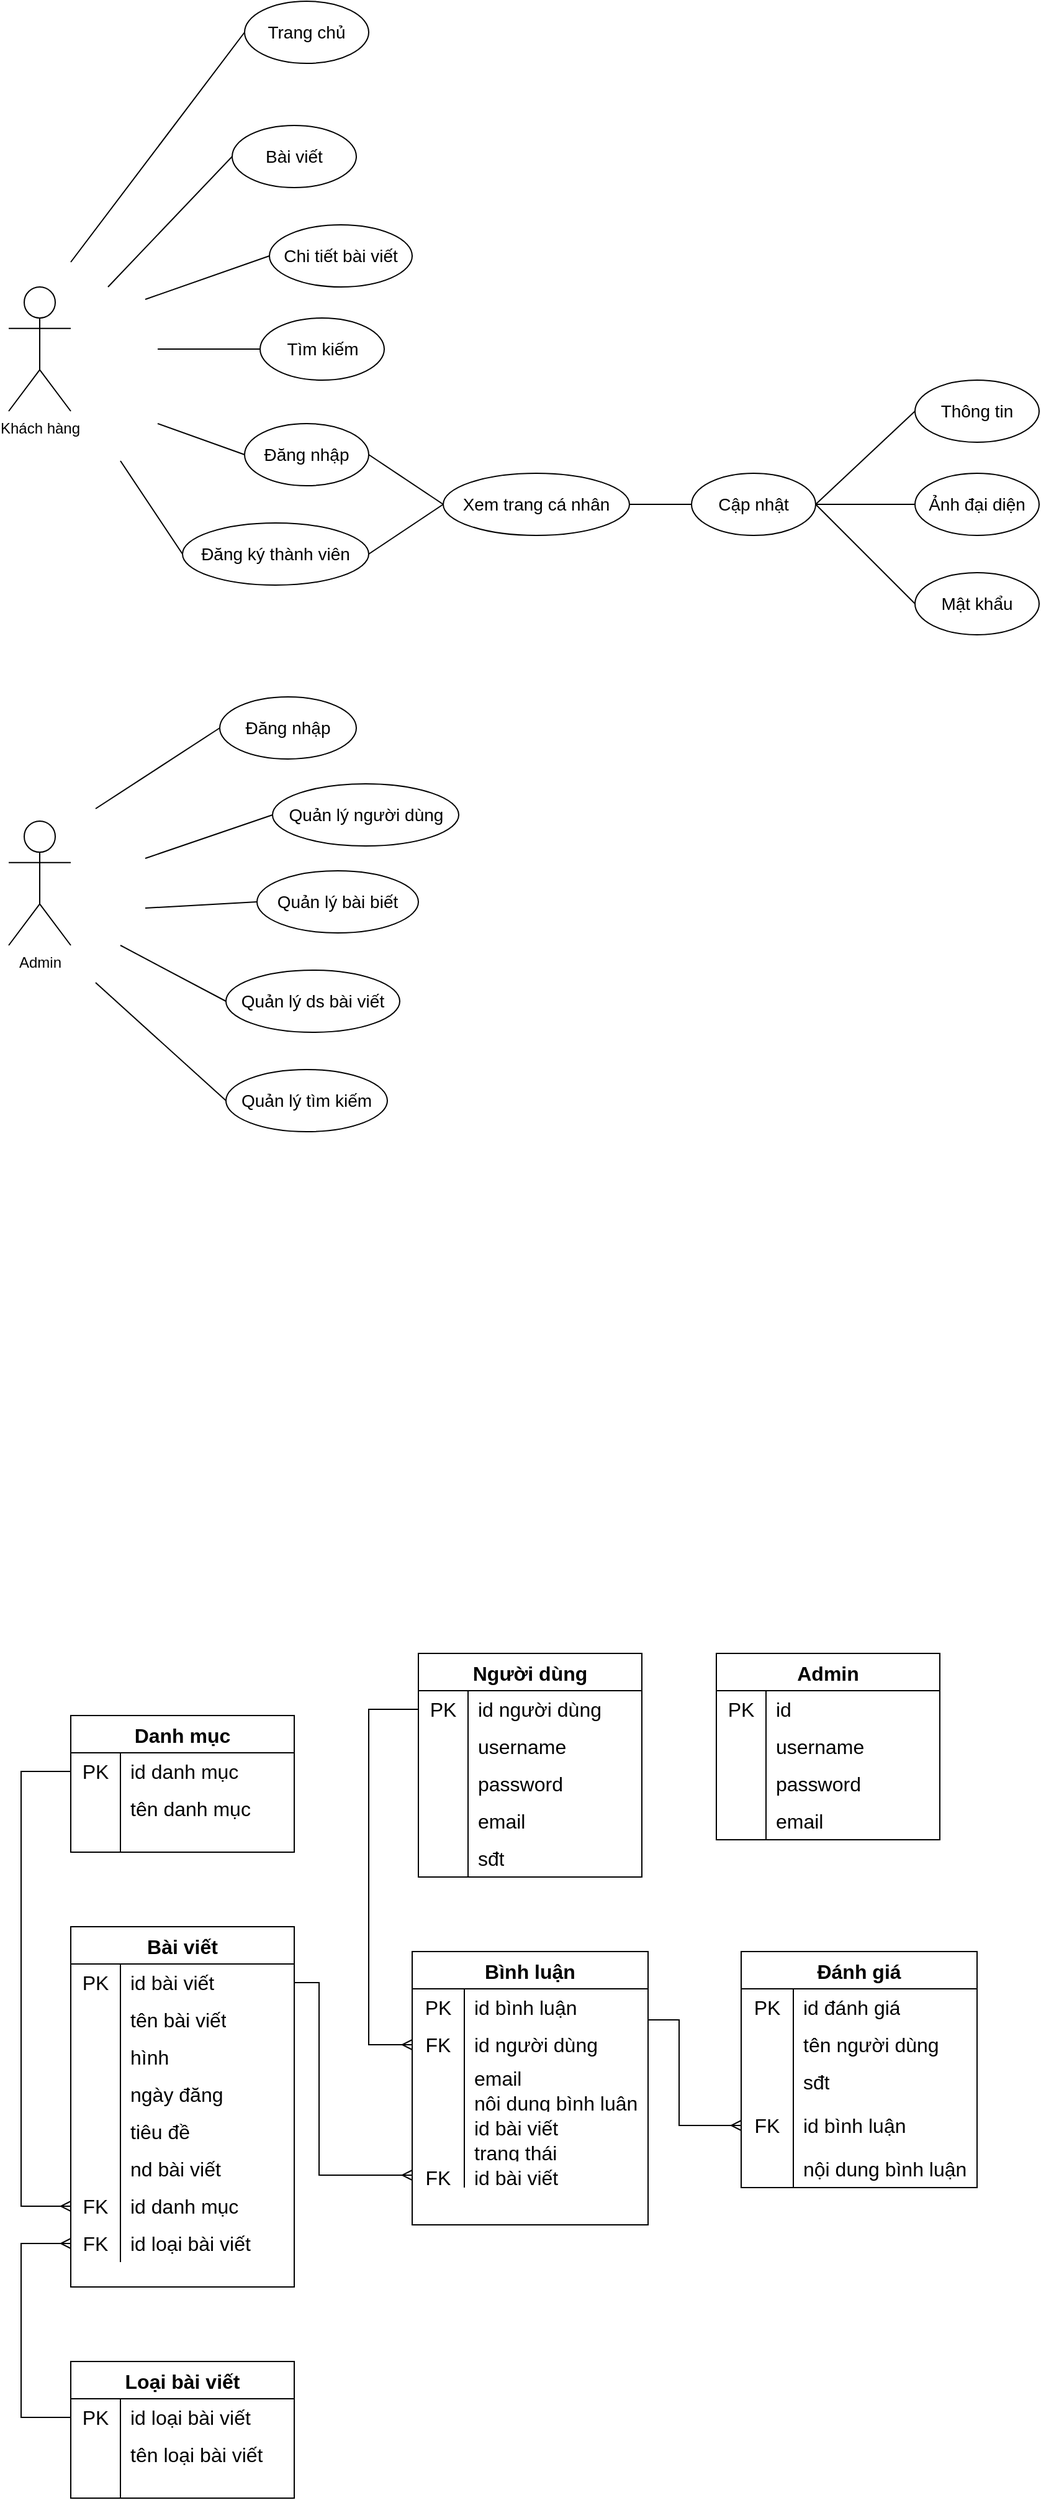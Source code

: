 <mxfile version="20.4.0" type="device"><diagram id="uvj4jhO7giYySu7-zFoa" name="Page-1"><mxGraphModel dx="992" dy="571" grid="1" gridSize="10" guides="1" tooltips="1" connect="1" arrows="1" fold="1" page="1" pageScale="1" pageWidth="850" pageHeight="1100" math="0" shadow="0"><root><mxCell id="0"/><mxCell id="1" parent="0"/><mxCell id="hyEvOp-8XumdNFqWiS6F-1" value="Khách hàng" style="shape=umlActor;verticalLabelPosition=bottom;verticalAlign=top;html=1;outlineConnect=0;" parent="1" vertex="1"><mxGeometry x="30" y="260" width="50" height="100" as="geometry"/></mxCell><mxCell id="hyEvOp-8XumdNFqWiS6F-2" value="" style="endArrow=none;html=1;rounded=0;entryX=0;entryY=0.5;entryDx=0;entryDy=0;" parent="1" target="hyEvOp-8XumdNFqWiS6F-5" edge="1"><mxGeometry width="50" height="50" relative="1" as="geometry"><mxPoint x="80" y="240" as="sourcePoint"/><mxPoint x="190" y="50" as="targetPoint"/></mxGeometry></mxCell><mxCell id="hyEvOp-8XumdNFqWiS6F-5" value="&lt;font style=&quot;font-size: 14px;&quot;&gt;Trang chủ&lt;/font&gt;" style="ellipse;whiteSpace=wrap;html=1;" parent="1" vertex="1"><mxGeometry x="220" y="30" width="100" height="50" as="geometry"/></mxCell><mxCell id="hyEvOp-8XumdNFqWiS6F-9" value="&lt;font style=&quot;font-size: 14px;&quot;&gt;Bài viết&lt;/font&gt;" style="ellipse;whiteSpace=wrap;html=1;" parent="1" vertex="1"><mxGeometry x="210" y="130" width="100" height="50" as="geometry"/></mxCell><mxCell id="hyEvOp-8XumdNFqWiS6F-13" value="&lt;font style=&quot;font-size: 14px;&quot;&gt;Chi tiết bài viết&lt;/font&gt;" style="ellipse;whiteSpace=wrap;html=1;" parent="1" vertex="1"><mxGeometry x="240" y="210" width="115" height="50" as="geometry"/></mxCell><mxCell id="hyEvOp-8XumdNFqWiS6F-22" value="&lt;span style=&quot;font-size: 14px;&quot;&gt;Đăng ký thành viên&lt;/span&gt;" style="ellipse;whiteSpace=wrap;html=1;" parent="1" vertex="1"><mxGeometry x="170" y="450" width="150" height="50" as="geometry"/></mxCell><mxCell id="hyEvOp-8XumdNFqWiS6F-23" value="" style="endArrow=none;html=1;rounded=0;fontSize=14;exitX=0;exitY=0.5;exitDx=0;exitDy=0;" parent="1" source="hyEvOp-8XumdNFqWiS6F-22" edge="1"><mxGeometry width="50" height="50" relative="1" as="geometry"><mxPoint x="710" y="325" as="sourcePoint"/><mxPoint x="120" y="400" as="targetPoint"/></mxGeometry></mxCell><mxCell id="hyEvOp-8XumdNFqWiS6F-25" value="&lt;span style=&quot;font-size: 14px;&quot;&gt;Đăng nhập&lt;/span&gt;" style="ellipse;whiteSpace=wrap;html=1;" parent="1" vertex="1"><mxGeometry x="220" y="370" width="100" height="50" as="geometry"/></mxCell><mxCell id="hyEvOp-8XumdNFqWiS6F-26" value="" style="endArrow=none;html=1;rounded=0;fontSize=14;entryX=0;entryY=0.5;entryDx=0;entryDy=0;" parent="1" target="hyEvOp-8XumdNFqWiS6F-25" edge="1"><mxGeometry width="50" height="50" relative="1" as="geometry"><mxPoint x="150" y="370" as="sourcePoint"/><mxPoint x="760" y="275" as="targetPoint"/></mxGeometry></mxCell><mxCell id="hyEvOp-8XumdNFqWiS6F-30" value="" style="endArrow=none;html=1;rounded=0;fontSize=14;entryX=0;entryY=0.5;entryDx=0;entryDy=0;" parent="1" target="hyEvOp-8XumdNFqWiS6F-9" edge="1"><mxGeometry width="50" height="50" relative="1" as="geometry"><mxPoint x="110" y="260" as="sourcePoint"/><mxPoint x="450" y="260" as="targetPoint"/></mxGeometry></mxCell><mxCell id="hyEvOp-8XumdNFqWiS6F-31" value="" style="endArrow=none;html=1;rounded=0;fontSize=14;entryX=0;entryY=0.5;entryDx=0;entryDy=0;" parent="1" target="hyEvOp-8XumdNFqWiS6F-13" edge="1"><mxGeometry width="50" height="50" relative="1" as="geometry"><mxPoint x="140" y="270" as="sourcePoint"/><mxPoint x="170" y="220" as="targetPoint"/></mxGeometry></mxCell><mxCell id="hyEvOp-8XumdNFqWiS6F-32" value="&lt;font style=&quot;font-size: 14px;&quot;&gt;Tìm kiếm&lt;/font&gt;" style="ellipse;whiteSpace=wrap;html=1;" parent="1" vertex="1"><mxGeometry x="232.5" y="285" width="100" height="50" as="geometry"/></mxCell><mxCell id="hyEvOp-8XumdNFqWiS6F-33" value="" style="endArrow=none;html=1;rounded=0;fontSize=14;entryX=0;entryY=0.5;entryDx=0;entryDy=0;" parent="1" target="hyEvOp-8XumdNFqWiS6F-32" edge="1"><mxGeometry width="50" height="50" relative="1" as="geometry"><mxPoint x="150" y="310" as="sourcePoint"/><mxPoint x="450" y="260" as="targetPoint"/></mxGeometry></mxCell><mxCell id="hyEvOp-8XumdNFqWiS6F-37" value="" style="endArrow=none;html=1;rounded=0;fontSize=14;exitX=1;exitY=0.5;exitDx=0;exitDy=0;entryX=0;entryY=0.5;entryDx=0;entryDy=0;" parent="1" source="hyEvOp-8XumdNFqWiS6F-22" target="hyEvOp-8XumdNFqWiS6F-39" edge="1"><mxGeometry width="50" height="50" relative="1" as="geometry"><mxPoint x="400" y="610" as="sourcePoint"/><mxPoint x="550" y="520" as="targetPoint"/></mxGeometry></mxCell><mxCell id="hyEvOp-8XumdNFqWiS6F-38" value="" style="endArrow=none;html=1;rounded=0;fontSize=14;exitX=0;exitY=0.5;exitDx=0;exitDy=0;entryX=1;entryY=0.5;entryDx=0;entryDy=0;" parent="1" source="hyEvOp-8XumdNFqWiS6F-39" target="hyEvOp-8XumdNFqWiS6F-25" edge="1"><mxGeometry width="50" height="50" relative="1" as="geometry"><mxPoint x="530" y="430" as="sourcePoint"/><mxPoint x="420" y="455" as="targetPoint"/></mxGeometry></mxCell><mxCell id="hyEvOp-8XumdNFqWiS6F-39" value="&lt;span style=&quot;font-size: 14px;&quot;&gt;Xem trang cá nhân&lt;/span&gt;" style="ellipse;whiteSpace=wrap;html=1;" parent="1" vertex="1"><mxGeometry x="380" y="410" width="150" height="50" as="geometry"/></mxCell><mxCell id="hyEvOp-8XumdNFqWiS6F-40" value="Admin" style="shape=umlActor;verticalLabelPosition=bottom;verticalAlign=top;html=1;outlineConnect=0;" parent="1" vertex="1"><mxGeometry x="30" y="690" width="50" height="100" as="geometry"/></mxCell><mxCell id="hyEvOp-8XumdNFqWiS6F-42" value="&lt;span style=&quot;font-size: 14px;&quot;&gt;Quản lý người dùng&lt;/span&gt;" style="ellipse;whiteSpace=wrap;html=1;" parent="1" vertex="1"><mxGeometry x="242.5" y="660" width="150" height="50" as="geometry"/></mxCell><mxCell id="hyEvOp-8XumdNFqWiS6F-44" value="&lt;span style=&quot;font-size: 14px;&quot;&gt;Quản lý bài biết&lt;/span&gt;" style="ellipse;whiteSpace=wrap;html=1;" parent="1" vertex="1"><mxGeometry x="230" y="730" width="130" height="50" as="geometry"/></mxCell><mxCell id="hyEvOp-8XumdNFqWiS6F-47" value="&lt;span style=&quot;font-size: 14px;&quot;&gt;Quản lý tìm kiếm&lt;/span&gt;" style="ellipse;whiteSpace=wrap;html=1;" parent="1" vertex="1"><mxGeometry x="205" y="890" width="130" height="50" as="geometry"/></mxCell><mxCell id="hyEvOp-8XumdNFqWiS6F-50" value="&lt;span style=&quot;font-size: 14px;&quot;&gt;Đăng nhập&lt;/span&gt;" style="ellipse;whiteSpace=wrap;html=1;" parent="1" vertex="1"><mxGeometry x="200" y="590" width="110" height="50" as="geometry"/></mxCell><mxCell id="hyEvOp-8XumdNFqWiS6F-51" value="" style="endArrow=none;html=1;rounded=0;fontSize=14;entryX=0;entryY=0.5;entryDx=0;entryDy=0;" parent="1" target="hyEvOp-8XumdNFqWiS6F-50" edge="1"><mxGeometry width="50" height="50" relative="1" as="geometry"><mxPoint x="100" y="680" as="sourcePoint"/><mxPoint x="450" y="740" as="targetPoint"/></mxGeometry></mxCell><mxCell id="iMY2WobHJO-e4KKFNhLo-1" value="&lt;span style=&quot;font-size: 14px;&quot;&gt;Quản lý ds bài viết&lt;/span&gt;" style="ellipse;whiteSpace=wrap;html=1;" parent="1" vertex="1"><mxGeometry x="205" y="810" width="140" height="50" as="geometry"/></mxCell><mxCell id="iMY2WobHJO-e4KKFNhLo-3" value="&lt;font style=&quot;font-size: 14px;&quot;&gt;Cập nhật&lt;/font&gt;" style="ellipse;whiteSpace=wrap;html=1;" parent="1" vertex="1"><mxGeometry x="580" y="410" width="100" height="50" as="geometry"/></mxCell><mxCell id="iMY2WobHJO-e4KKFNhLo-4" value="" style="endArrow=none;html=1;rounded=0;entryX=0;entryY=0.5;entryDx=0;entryDy=0;exitX=1;exitY=0.5;exitDx=0;exitDy=0;" parent="1" source="hyEvOp-8XumdNFqWiS6F-39" target="iMY2WobHJO-e4KKFNhLo-3" edge="1"><mxGeometry width="50" height="50" relative="1" as="geometry"><mxPoint x="400" y="320" as="sourcePoint"/><mxPoint x="450" y="270" as="targetPoint"/></mxGeometry></mxCell><mxCell id="LUo1pFZR_QuXcslP4-N0-1" value="&lt;font style=&quot;font-size: 14px;&quot;&gt;Thông tin&lt;/font&gt;" style="ellipse;whiteSpace=wrap;html=1;" parent="1" vertex="1"><mxGeometry x="760" y="335" width="100" height="50" as="geometry"/></mxCell><mxCell id="LUo1pFZR_QuXcslP4-N0-2" value="" style="endArrow=none;html=1;rounded=0;entryX=0;entryY=0.5;entryDx=0;entryDy=0;exitX=1;exitY=0.5;exitDx=0;exitDy=0;" parent="1" source="iMY2WobHJO-e4KKFNhLo-3" target="LUo1pFZR_QuXcslP4-N0-1" edge="1"><mxGeometry width="50" height="50" relative="1" as="geometry"><mxPoint x="400" y="320" as="sourcePoint"/><mxPoint x="450" y="270" as="targetPoint"/></mxGeometry></mxCell><mxCell id="LUo1pFZR_QuXcslP4-N0-3" value="&lt;span style=&quot;font-size: 14px;&quot;&gt;Ảnh đại diện&lt;/span&gt;" style="ellipse;whiteSpace=wrap;html=1;" parent="1" vertex="1"><mxGeometry x="760" y="410" width="100" height="50" as="geometry"/></mxCell><mxCell id="LUo1pFZR_QuXcslP4-N0-4" value="&lt;span style=&quot;font-size: 14px;&quot;&gt;Mật khẩu&lt;/span&gt;" style="ellipse;whiteSpace=wrap;html=1;" parent="1" vertex="1"><mxGeometry x="760" y="490" width="100" height="50" as="geometry"/></mxCell><mxCell id="LUo1pFZR_QuXcslP4-N0-5" value="" style="endArrow=none;html=1;rounded=0;entryX=0;entryY=0.5;entryDx=0;entryDy=0;exitX=1;exitY=0.5;exitDx=0;exitDy=0;" parent="1" source="iMY2WobHJO-e4KKFNhLo-3" target="LUo1pFZR_QuXcslP4-N0-3" edge="1"><mxGeometry width="50" height="50" relative="1" as="geometry"><mxPoint x="400" y="320" as="sourcePoint"/><mxPoint x="450" y="270" as="targetPoint"/></mxGeometry></mxCell><mxCell id="LUo1pFZR_QuXcslP4-N0-6" value="" style="endArrow=none;html=1;rounded=0;entryX=0;entryY=0.5;entryDx=0;entryDy=0;exitX=1;exitY=0.5;exitDx=0;exitDy=0;" parent="1" source="iMY2WobHJO-e4KKFNhLo-3" target="LUo1pFZR_QuXcslP4-N0-4" edge="1"><mxGeometry width="50" height="50" relative="1" as="geometry"><mxPoint x="400" y="320" as="sourcePoint"/><mxPoint x="450" y="270" as="targetPoint"/></mxGeometry></mxCell><mxCell id="LUo1pFZR_QuXcslP4-N0-8" value="" style="endArrow=none;html=1;rounded=0;entryX=0;entryY=0.5;entryDx=0;entryDy=0;" parent="1" target="hyEvOp-8XumdNFqWiS6F-42" edge="1"><mxGeometry width="50" height="50" relative="1" as="geometry"><mxPoint x="140" y="720" as="sourcePoint"/><mxPoint x="460" y="630" as="targetPoint"/></mxGeometry></mxCell><mxCell id="LUo1pFZR_QuXcslP4-N0-9" value="" style="endArrow=none;html=1;rounded=0;entryX=0;entryY=0.5;entryDx=0;entryDy=0;" parent="1" target="hyEvOp-8XumdNFqWiS6F-44" edge="1"><mxGeometry width="50" height="50" relative="1" as="geometry"><mxPoint x="140" y="760" as="sourcePoint"/><mxPoint x="460" y="630" as="targetPoint"/></mxGeometry></mxCell><mxCell id="LUo1pFZR_QuXcslP4-N0-10" value="" style="endArrow=none;html=1;rounded=0;entryX=0;entryY=0.5;entryDx=0;entryDy=0;" parent="1" target="iMY2WobHJO-e4KKFNhLo-1" edge="1"><mxGeometry width="50" height="50" relative="1" as="geometry"><mxPoint x="120" y="790" as="sourcePoint"/><mxPoint x="460" y="630" as="targetPoint"/></mxGeometry></mxCell><mxCell id="LUo1pFZR_QuXcslP4-N0-11" value="" style="endArrow=none;html=1;rounded=0;exitX=0;exitY=0.5;exitDx=0;exitDy=0;" parent="1" source="hyEvOp-8XumdNFqWiS6F-47" edge="1"><mxGeometry width="50" height="50" relative="1" as="geometry"><mxPoint x="410" y="680" as="sourcePoint"/><mxPoint x="100" y="820" as="targetPoint"/></mxGeometry></mxCell><mxCell id="L0IYxrzaj3b2VZOBLjJj-15" value="Admin" style="shape=table;startSize=30;container=1;collapsible=0;childLayout=tableLayout;fixedRows=1;rowLines=0;fontStyle=1;fontSize=16;" parent="1" vertex="1"><mxGeometry x="600" y="1360" width="180" height="150" as="geometry"/></mxCell><mxCell id="L0IYxrzaj3b2VZOBLjJj-16" value="" style="shape=tableRow;horizontal=0;startSize=0;swimlaneHead=0;swimlaneBody=0;top=0;left=0;bottom=0;right=0;collapsible=0;dropTarget=0;fillColor=none;points=[[0,0.5],[1,0.5]];portConstraint=eastwest;fontSize=16;" parent="L0IYxrzaj3b2VZOBLjJj-15" vertex="1"><mxGeometry y="30" width="180" height="30" as="geometry"/></mxCell><mxCell id="L0IYxrzaj3b2VZOBLjJj-17" value="PK" style="shape=partialRectangle;html=1;whiteSpace=wrap;connectable=0;fillColor=none;top=0;left=0;bottom=0;right=0;overflow=hidden;pointerEvents=1;fontSize=16;" parent="L0IYxrzaj3b2VZOBLjJj-16" vertex="1"><mxGeometry width="40" height="30" as="geometry"><mxRectangle width="40" height="30" as="alternateBounds"/></mxGeometry></mxCell><mxCell id="L0IYxrzaj3b2VZOBLjJj-18" value="id" style="shape=partialRectangle;html=1;whiteSpace=wrap;connectable=0;fillColor=none;top=0;left=0;bottom=0;right=0;align=left;spacingLeft=6;overflow=hidden;fontSize=16;" parent="L0IYxrzaj3b2VZOBLjJj-16" vertex="1"><mxGeometry x="40" width="140" height="30" as="geometry"><mxRectangle width="140" height="30" as="alternateBounds"/></mxGeometry></mxCell><mxCell id="L0IYxrzaj3b2VZOBLjJj-19" value="" style="shape=tableRow;horizontal=0;startSize=0;swimlaneHead=0;swimlaneBody=0;top=0;left=0;bottom=0;right=0;collapsible=0;dropTarget=0;fillColor=none;points=[[0,0.5],[1,0.5]];portConstraint=eastwest;fontSize=16;" parent="L0IYxrzaj3b2VZOBLjJj-15" vertex="1"><mxGeometry y="60" width="180" height="30" as="geometry"/></mxCell><mxCell id="L0IYxrzaj3b2VZOBLjJj-20" value="" style="shape=partialRectangle;html=1;whiteSpace=wrap;connectable=0;fillColor=none;top=0;left=0;bottom=0;right=0;overflow=hidden;fontSize=16;" parent="L0IYxrzaj3b2VZOBLjJj-19" vertex="1"><mxGeometry width="40" height="30" as="geometry"><mxRectangle width="40" height="30" as="alternateBounds"/></mxGeometry></mxCell><mxCell id="L0IYxrzaj3b2VZOBLjJj-21" value="username" style="shape=partialRectangle;html=1;whiteSpace=wrap;connectable=0;fillColor=none;top=0;left=0;bottom=0;right=0;align=left;spacingLeft=6;overflow=hidden;fontSize=16;" parent="L0IYxrzaj3b2VZOBLjJj-19" vertex="1"><mxGeometry x="40" width="140" height="30" as="geometry"><mxRectangle width="140" height="30" as="alternateBounds"/></mxGeometry></mxCell><mxCell id="L0IYxrzaj3b2VZOBLjJj-22" value="" style="shape=tableRow;horizontal=0;startSize=0;swimlaneHead=0;swimlaneBody=0;top=0;left=0;bottom=0;right=0;collapsible=0;dropTarget=0;fillColor=none;points=[[0,0.5],[1,0.5]];portConstraint=eastwest;fontSize=16;" parent="L0IYxrzaj3b2VZOBLjJj-15" vertex="1"><mxGeometry y="90" width="180" height="30" as="geometry"/></mxCell><mxCell id="L0IYxrzaj3b2VZOBLjJj-23" value="" style="shape=partialRectangle;html=1;whiteSpace=wrap;connectable=0;fillColor=none;top=0;left=0;bottom=0;right=0;overflow=hidden;fontSize=16;" parent="L0IYxrzaj3b2VZOBLjJj-22" vertex="1"><mxGeometry width="40" height="30" as="geometry"><mxRectangle width="40" height="30" as="alternateBounds"/></mxGeometry></mxCell><mxCell id="L0IYxrzaj3b2VZOBLjJj-24" value="password" style="shape=partialRectangle;html=1;whiteSpace=wrap;connectable=0;fillColor=none;top=0;left=0;bottom=0;right=0;align=left;spacingLeft=6;overflow=hidden;fontSize=16;" parent="L0IYxrzaj3b2VZOBLjJj-22" vertex="1"><mxGeometry x="40" width="140" height="30" as="geometry"><mxRectangle width="140" height="30" as="alternateBounds"/></mxGeometry></mxCell><mxCell id="L0IYxrzaj3b2VZOBLjJj-25" value="" style="shape=tableRow;horizontal=0;startSize=0;swimlaneHead=0;swimlaneBody=0;top=0;left=0;bottom=0;right=0;collapsible=0;dropTarget=0;fillColor=none;points=[[0,0.5],[1,0.5]];portConstraint=eastwest;fontSize=16;" parent="L0IYxrzaj3b2VZOBLjJj-15" vertex="1"><mxGeometry y="120" width="180" height="30" as="geometry"/></mxCell><mxCell id="L0IYxrzaj3b2VZOBLjJj-26" value="" style="shape=partialRectangle;html=1;whiteSpace=wrap;connectable=0;fillColor=none;top=0;left=0;bottom=0;right=0;overflow=hidden;fontSize=16;" parent="L0IYxrzaj3b2VZOBLjJj-25" vertex="1"><mxGeometry width="40" height="30" as="geometry"><mxRectangle width="40" height="30" as="alternateBounds"/></mxGeometry></mxCell><mxCell id="L0IYxrzaj3b2VZOBLjJj-27" value="email" style="shape=partialRectangle;html=1;whiteSpace=wrap;connectable=0;fillColor=none;top=0;left=0;bottom=0;right=0;align=left;spacingLeft=6;overflow=hidden;fontSize=16;" parent="L0IYxrzaj3b2VZOBLjJj-25" vertex="1"><mxGeometry x="40" width="140" height="30" as="geometry"><mxRectangle width="140" height="30" as="alternateBounds"/></mxGeometry></mxCell><mxCell id="L0IYxrzaj3b2VZOBLjJj-28" value="Người dùng" style="shape=table;startSize=30;container=1;collapsible=0;childLayout=tableLayout;fixedRows=1;rowLines=0;fontStyle=1;fontSize=16;" parent="1" vertex="1"><mxGeometry x="360" y="1360" width="180" height="180" as="geometry"/></mxCell><mxCell id="L0IYxrzaj3b2VZOBLjJj-29" value="" style="shape=tableRow;horizontal=0;startSize=0;swimlaneHead=0;swimlaneBody=0;top=0;left=0;bottom=0;right=0;collapsible=0;dropTarget=0;fillColor=none;points=[[0,0.5],[1,0.5]];portConstraint=eastwest;fontSize=16;" parent="L0IYxrzaj3b2VZOBLjJj-28" vertex="1"><mxGeometry y="30" width="180" height="30" as="geometry"/></mxCell><mxCell id="L0IYxrzaj3b2VZOBLjJj-30" value="PK" style="shape=partialRectangle;html=1;whiteSpace=wrap;connectable=0;fillColor=none;top=0;left=0;bottom=0;right=0;overflow=hidden;pointerEvents=1;fontSize=16;" parent="L0IYxrzaj3b2VZOBLjJj-29" vertex="1"><mxGeometry width="40" height="30" as="geometry"><mxRectangle width="40" height="30" as="alternateBounds"/></mxGeometry></mxCell><mxCell id="L0IYxrzaj3b2VZOBLjJj-31" value="id người dùng" style="shape=partialRectangle;html=1;whiteSpace=wrap;connectable=0;fillColor=none;top=0;left=0;bottom=0;right=0;align=left;spacingLeft=6;overflow=hidden;fontSize=16;" parent="L0IYxrzaj3b2VZOBLjJj-29" vertex="1"><mxGeometry x="40" width="140" height="30" as="geometry"><mxRectangle width="140" height="30" as="alternateBounds"/></mxGeometry></mxCell><mxCell id="L0IYxrzaj3b2VZOBLjJj-32" value="" style="shape=tableRow;horizontal=0;startSize=0;swimlaneHead=0;swimlaneBody=0;top=0;left=0;bottom=0;right=0;collapsible=0;dropTarget=0;fillColor=none;points=[[0,0.5],[1,0.5]];portConstraint=eastwest;fontSize=16;" parent="L0IYxrzaj3b2VZOBLjJj-28" vertex="1"><mxGeometry y="60" width="180" height="30" as="geometry"/></mxCell><mxCell id="L0IYxrzaj3b2VZOBLjJj-33" value="" style="shape=partialRectangle;html=1;whiteSpace=wrap;connectable=0;fillColor=none;top=0;left=0;bottom=0;right=0;overflow=hidden;fontSize=16;" parent="L0IYxrzaj3b2VZOBLjJj-32" vertex="1"><mxGeometry width="40" height="30" as="geometry"><mxRectangle width="40" height="30" as="alternateBounds"/></mxGeometry></mxCell><mxCell id="L0IYxrzaj3b2VZOBLjJj-34" value="username" style="shape=partialRectangle;html=1;whiteSpace=wrap;connectable=0;fillColor=none;top=0;left=0;bottom=0;right=0;align=left;spacingLeft=6;overflow=hidden;fontSize=16;" parent="L0IYxrzaj3b2VZOBLjJj-32" vertex="1"><mxGeometry x="40" width="140" height="30" as="geometry"><mxRectangle width="140" height="30" as="alternateBounds"/></mxGeometry></mxCell><mxCell id="L0IYxrzaj3b2VZOBLjJj-35" value="" style="shape=tableRow;horizontal=0;startSize=0;swimlaneHead=0;swimlaneBody=0;top=0;left=0;bottom=0;right=0;collapsible=0;dropTarget=0;fillColor=none;points=[[0,0.5],[1,0.5]];portConstraint=eastwest;fontSize=16;" parent="L0IYxrzaj3b2VZOBLjJj-28" vertex="1"><mxGeometry y="90" width="180" height="30" as="geometry"/></mxCell><mxCell id="L0IYxrzaj3b2VZOBLjJj-36" value="" style="shape=partialRectangle;html=1;whiteSpace=wrap;connectable=0;fillColor=none;top=0;left=0;bottom=0;right=0;overflow=hidden;fontSize=16;" parent="L0IYxrzaj3b2VZOBLjJj-35" vertex="1"><mxGeometry width="40" height="30" as="geometry"><mxRectangle width="40" height="30" as="alternateBounds"/></mxGeometry></mxCell><mxCell id="L0IYxrzaj3b2VZOBLjJj-37" value="password" style="shape=partialRectangle;html=1;whiteSpace=wrap;connectable=0;fillColor=none;top=0;left=0;bottom=0;right=0;align=left;spacingLeft=6;overflow=hidden;fontSize=16;" parent="L0IYxrzaj3b2VZOBLjJj-35" vertex="1"><mxGeometry x="40" width="140" height="30" as="geometry"><mxRectangle width="140" height="30" as="alternateBounds"/></mxGeometry></mxCell><mxCell id="L0IYxrzaj3b2VZOBLjJj-38" value="" style="shape=tableRow;horizontal=0;startSize=0;swimlaneHead=0;swimlaneBody=0;top=0;left=0;bottom=0;right=0;collapsible=0;dropTarget=0;fillColor=none;points=[[0,0.5],[1,0.5]];portConstraint=eastwest;fontSize=16;" parent="L0IYxrzaj3b2VZOBLjJj-28" vertex="1"><mxGeometry y="120" width="180" height="30" as="geometry"/></mxCell><mxCell id="L0IYxrzaj3b2VZOBLjJj-39" value="" style="shape=partialRectangle;html=1;whiteSpace=wrap;connectable=0;fillColor=none;top=0;left=0;bottom=0;right=0;overflow=hidden;fontSize=16;" parent="L0IYxrzaj3b2VZOBLjJj-38" vertex="1"><mxGeometry width="40" height="30" as="geometry"><mxRectangle width="40" height="30" as="alternateBounds"/></mxGeometry></mxCell><mxCell id="L0IYxrzaj3b2VZOBLjJj-40" value="email" style="shape=partialRectangle;html=1;whiteSpace=wrap;connectable=0;fillColor=none;top=0;left=0;bottom=0;right=0;align=left;spacingLeft=6;overflow=hidden;fontSize=16;" parent="L0IYxrzaj3b2VZOBLjJj-38" vertex="1"><mxGeometry x="40" width="140" height="30" as="geometry"><mxRectangle width="140" height="30" as="alternateBounds"/></mxGeometry></mxCell><mxCell id="L0IYxrzaj3b2VZOBLjJj-41" value="" style="shape=tableRow;horizontal=0;startSize=0;swimlaneHead=0;swimlaneBody=0;top=0;left=0;bottom=0;right=0;collapsible=0;dropTarget=0;fillColor=none;points=[[0,0.5],[1,0.5]];portConstraint=eastwest;fontSize=16;" parent="L0IYxrzaj3b2VZOBLjJj-28" vertex="1"><mxGeometry y="150" width="180" height="30" as="geometry"/></mxCell><mxCell id="L0IYxrzaj3b2VZOBLjJj-42" value="" style="shape=partialRectangle;html=1;whiteSpace=wrap;connectable=0;fillColor=none;top=0;left=0;bottom=0;right=0;overflow=hidden;fontSize=16;" parent="L0IYxrzaj3b2VZOBLjJj-41" vertex="1"><mxGeometry width="40" height="30" as="geometry"><mxRectangle width="40" height="30" as="alternateBounds"/></mxGeometry></mxCell><mxCell id="L0IYxrzaj3b2VZOBLjJj-43" value="sđt" style="shape=partialRectangle;html=1;whiteSpace=wrap;connectable=0;fillColor=none;top=0;left=0;bottom=0;right=0;align=left;spacingLeft=6;overflow=hidden;fontSize=16;" parent="L0IYxrzaj3b2VZOBLjJj-41" vertex="1"><mxGeometry x="40" width="140" height="30" as="geometry"><mxRectangle width="140" height="30" as="alternateBounds"/></mxGeometry></mxCell><mxCell id="4sYCtN-Msj4FqTpCfSyx-2" value="Danh mục" style="shape=table;startSize=30;container=1;collapsible=0;childLayout=tableLayout;fixedRows=1;rowLines=0;fontStyle=1;fontSize=16;" vertex="1" parent="1"><mxGeometry x="80" y="1410" width="180" height="110" as="geometry"/></mxCell><mxCell id="4sYCtN-Msj4FqTpCfSyx-3" value="" style="shape=tableRow;horizontal=0;startSize=0;swimlaneHead=0;swimlaneBody=0;top=0;left=0;bottom=0;right=0;collapsible=0;dropTarget=0;fillColor=none;points=[[0,0.5],[1,0.5]];portConstraint=eastwest;fontSize=16;" vertex="1" parent="4sYCtN-Msj4FqTpCfSyx-2"><mxGeometry y="30" width="180" height="30" as="geometry"/></mxCell><mxCell id="4sYCtN-Msj4FqTpCfSyx-4" value="PK" style="shape=partialRectangle;html=1;whiteSpace=wrap;connectable=0;fillColor=none;top=0;left=0;bottom=0;right=0;overflow=hidden;pointerEvents=1;fontSize=16;" vertex="1" parent="4sYCtN-Msj4FqTpCfSyx-3"><mxGeometry width="40" height="30" as="geometry"><mxRectangle width="40" height="30" as="alternateBounds"/></mxGeometry></mxCell><mxCell id="4sYCtN-Msj4FqTpCfSyx-5" value="id danh mục" style="shape=partialRectangle;html=1;whiteSpace=wrap;connectable=0;fillColor=none;top=0;left=0;bottom=0;right=0;align=left;spacingLeft=6;overflow=hidden;fontSize=16;" vertex="1" parent="4sYCtN-Msj4FqTpCfSyx-3"><mxGeometry x="40" width="140" height="30" as="geometry"><mxRectangle width="140" height="30" as="alternateBounds"/></mxGeometry></mxCell><mxCell id="4sYCtN-Msj4FqTpCfSyx-12" value="" style="shape=tableRow;horizontal=0;startSize=0;swimlaneHead=0;swimlaneBody=0;top=0;left=0;bottom=0;right=0;collapsible=0;dropTarget=0;fillColor=none;points=[[0,0.5],[1,0.5]];portConstraint=eastwest;fontSize=16;" vertex="1" parent="4sYCtN-Msj4FqTpCfSyx-2"><mxGeometry y="60" width="180" height="30" as="geometry"/></mxCell><mxCell id="4sYCtN-Msj4FqTpCfSyx-13" value="" style="shape=partialRectangle;html=1;whiteSpace=wrap;connectable=0;fillColor=none;top=0;left=0;bottom=0;right=0;overflow=hidden;fontSize=16;" vertex="1" parent="4sYCtN-Msj4FqTpCfSyx-12"><mxGeometry width="40" height="30" as="geometry"><mxRectangle width="40" height="30" as="alternateBounds"/></mxGeometry></mxCell><mxCell id="4sYCtN-Msj4FqTpCfSyx-14" value="tên danh mục" style="shape=partialRectangle;html=1;whiteSpace=wrap;connectable=0;fillColor=none;top=0;left=0;bottom=0;right=0;align=left;spacingLeft=6;overflow=hidden;fontSize=16;" vertex="1" parent="4sYCtN-Msj4FqTpCfSyx-12"><mxGeometry x="40" width="140" height="30" as="geometry"><mxRectangle width="140" height="30" as="alternateBounds"/></mxGeometry></mxCell><mxCell id="4sYCtN-Msj4FqTpCfSyx-9" value="" style="shape=tableRow;horizontal=0;startSize=0;swimlaneHead=0;swimlaneBody=0;top=0;left=0;bottom=0;right=0;collapsible=0;dropTarget=0;fillColor=none;points=[[0,0.5],[1,0.5]];portConstraint=eastwest;fontSize=16;" vertex="1" parent="4sYCtN-Msj4FqTpCfSyx-2"><mxGeometry y="90" width="180" height="20" as="geometry"/></mxCell><mxCell id="4sYCtN-Msj4FqTpCfSyx-10" value="" style="shape=partialRectangle;html=1;whiteSpace=wrap;connectable=0;fillColor=none;top=0;left=0;bottom=0;right=0;overflow=hidden;fontSize=16;" vertex="1" parent="4sYCtN-Msj4FqTpCfSyx-9"><mxGeometry width="40" height="20" as="geometry"><mxRectangle width="40" height="20" as="alternateBounds"/></mxGeometry></mxCell><mxCell id="4sYCtN-Msj4FqTpCfSyx-11" value="" style="shape=partialRectangle;html=1;whiteSpace=wrap;connectable=0;fillColor=none;top=0;left=0;bottom=0;right=0;align=left;spacingLeft=6;overflow=hidden;fontSize=16;" vertex="1" parent="4sYCtN-Msj4FqTpCfSyx-9"><mxGeometry x="40" width="140" height="20" as="geometry"><mxRectangle width="140" height="20" as="alternateBounds"/></mxGeometry></mxCell><mxCell id="4sYCtN-Msj4FqTpCfSyx-45" value="Bài viết" style="shape=table;startSize=30;container=1;collapsible=0;childLayout=tableLayout;fixedRows=1;rowLines=0;fontStyle=1;fontSize=16;" vertex="1" parent="1"><mxGeometry x="80" y="1580" width="180" height="290" as="geometry"/></mxCell><mxCell id="4sYCtN-Msj4FqTpCfSyx-46" value="" style="shape=tableRow;horizontal=0;startSize=0;swimlaneHead=0;swimlaneBody=0;top=0;left=0;bottom=0;right=0;collapsible=0;dropTarget=0;fillColor=none;points=[[0,0.5],[1,0.5]];portConstraint=eastwest;fontSize=16;" vertex="1" parent="4sYCtN-Msj4FqTpCfSyx-45"><mxGeometry y="30" width="180" height="30" as="geometry"/></mxCell><mxCell id="4sYCtN-Msj4FqTpCfSyx-47" value="PK" style="shape=partialRectangle;html=1;whiteSpace=wrap;connectable=0;fillColor=none;top=0;left=0;bottom=0;right=0;overflow=hidden;pointerEvents=1;fontSize=16;" vertex="1" parent="4sYCtN-Msj4FqTpCfSyx-46"><mxGeometry width="40" height="30" as="geometry"><mxRectangle width="40" height="30" as="alternateBounds"/></mxGeometry></mxCell><mxCell id="4sYCtN-Msj4FqTpCfSyx-48" value="id bài viết" style="shape=partialRectangle;html=1;whiteSpace=wrap;connectable=0;fillColor=none;top=0;left=0;bottom=0;right=0;align=left;spacingLeft=6;overflow=hidden;fontSize=16;" vertex="1" parent="4sYCtN-Msj4FqTpCfSyx-46"><mxGeometry x="40" width="140" height="30" as="geometry"><mxRectangle width="140" height="30" as="alternateBounds"/></mxGeometry></mxCell><mxCell id="4sYCtN-Msj4FqTpCfSyx-49" value="" style="shape=tableRow;horizontal=0;startSize=0;swimlaneHead=0;swimlaneBody=0;top=0;left=0;bottom=0;right=0;collapsible=0;dropTarget=0;fillColor=none;points=[[0,0.5],[1,0.5]];portConstraint=eastwest;fontSize=16;" vertex="1" parent="4sYCtN-Msj4FqTpCfSyx-45"><mxGeometry y="60" width="180" height="30" as="geometry"/></mxCell><mxCell id="4sYCtN-Msj4FqTpCfSyx-50" value="" style="shape=partialRectangle;html=1;whiteSpace=wrap;connectable=0;fillColor=none;top=0;left=0;bottom=0;right=0;overflow=hidden;fontSize=16;" vertex="1" parent="4sYCtN-Msj4FqTpCfSyx-49"><mxGeometry width="40" height="30" as="geometry"><mxRectangle width="40" height="30" as="alternateBounds"/></mxGeometry></mxCell><mxCell id="4sYCtN-Msj4FqTpCfSyx-51" value="tên bài viết" style="shape=partialRectangle;html=1;whiteSpace=wrap;connectable=0;fillColor=none;top=0;left=0;bottom=0;right=0;align=left;spacingLeft=6;overflow=hidden;fontSize=16;" vertex="1" parent="4sYCtN-Msj4FqTpCfSyx-49"><mxGeometry x="40" width="140" height="30" as="geometry"><mxRectangle width="140" height="30" as="alternateBounds"/></mxGeometry></mxCell><mxCell id="4sYCtN-Msj4FqTpCfSyx-61" value="" style="shape=tableRow;horizontal=0;startSize=0;swimlaneHead=0;swimlaneBody=0;top=0;left=0;bottom=0;right=0;collapsible=0;dropTarget=0;fillColor=none;points=[[0,0.5],[1,0.5]];portConstraint=eastwest;fontSize=16;" vertex="1" parent="4sYCtN-Msj4FqTpCfSyx-45"><mxGeometry y="90" width="180" height="30" as="geometry"/></mxCell><mxCell id="4sYCtN-Msj4FqTpCfSyx-62" value="" style="shape=partialRectangle;html=1;whiteSpace=wrap;connectable=0;fillColor=none;top=0;left=0;bottom=0;right=0;overflow=hidden;fontSize=16;" vertex="1" parent="4sYCtN-Msj4FqTpCfSyx-61"><mxGeometry width="40" height="30" as="geometry"><mxRectangle width="40" height="30" as="alternateBounds"/></mxGeometry></mxCell><mxCell id="4sYCtN-Msj4FqTpCfSyx-63" value="hình" style="shape=partialRectangle;html=1;whiteSpace=wrap;connectable=0;fillColor=none;top=0;left=0;bottom=0;right=0;align=left;spacingLeft=6;overflow=hidden;fontSize=16;" vertex="1" parent="4sYCtN-Msj4FqTpCfSyx-61"><mxGeometry x="40" width="140" height="30" as="geometry"><mxRectangle width="140" height="30" as="alternateBounds"/></mxGeometry></mxCell><mxCell id="4sYCtN-Msj4FqTpCfSyx-58" value="" style="shape=tableRow;horizontal=0;startSize=0;swimlaneHead=0;swimlaneBody=0;top=0;left=0;bottom=0;right=0;collapsible=0;dropTarget=0;fillColor=none;points=[[0,0.5],[1,0.5]];portConstraint=eastwest;fontSize=16;" vertex="1" parent="4sYCtN-Msj4FqTpCfSyx-45"><mxGeometry y="120" width="180" height="30" as="geometry"/></mxCell><mxCell id="4sYCtN-Msj4FqTpCfSyx-59" value="" style="shape=partialRectangle;html=1;whiteSpace=wrap;connectable=0;fillColor=none;top=0;left=0;bottom=0;right=0;overflow=hidden;fontSize=16;" vertex="1" parent="4sYCtN-Msj4FqTpCfSyx-58"><mxGeometry width="40" height="30" as="geometry"><mxRectangle width="40" height="30" as="alternateBounds"/></mxGeometry></mxCell><mxCell id="4sYCtN-Msj4FqTpCfSyx-60" value="ngày đăng" style="shape=partialRectangle;html=1;whiteSpace=wrap;connectable=0;fillColor=none;top=0;left=0;bottom=0;right=0;align=left;spacingLeft=6;overflow=hidden;fontSize=16;" vertex="1" parent="4sYCtN-Msj4FqTpCfSyx-58"><mxGeometry x="40" width="140" height="30" as="geometry"><mxRectangle width="140" height="30" as="alternateBounds"/></mxGeometry></mxCell><mxCell id="4sYCtN-Msj4FqTpCfSyx-55" value="" style="shape=tableRow;horizontal=0;startSize=0;swimlaneHead=0;swimlaneBody=0;top=0;left=0;bottom=0;right=0;collapsible=0;dropTarget=0;fillColor=none;points=[[0,0.5],[1,0.5]];portConstraint=eastwest;fontSize=16;" vertex="1" parent="4sYCtN-Msj4FqTpCfSyx-45"><mxGeometry y="150" width="180" height="30" as="geometry"/></mxCell><mxCell id="4sYCtN-Msj4FqTpCfSyx-56" value="" style="shape=partialRectangle;html=1;whiteSpace=wrap;connectable=0;fillColor=none;top=0;left=0;bottom=0;right=0;overflow=hidden;fontSize=16;" vertex="1" parent="4sYCtN-Msj4FqTpCfSyx-55"><mxGeometry width="40" height="30" as="geometry"><mxRectangle width="40" height="30" as="alternateBounds"/></mxGeometry></mxCell><mxCell id="4sYCtN-Msj4FqTpCfSyx-57" value="tiêu đề" style="shape=partialRectangle;html=1;whiteSpace=wrap;connectable=0;fillColor=none;top=0;left=0;bottom=0;right=0;align=left;spacingLeft=6;overflow=hidden;fontSize=16;" vertex="1" parent="4sYCtN-Msj4FqTpCfSyx-55"><mxGeometry x="40" width="140" height="30" as="geometry"><mxRectangle width="140" height="30" as="alternateBounds"/></mxGeometry></mxCell><mxCell id="4sYCtN-Msj4FqTpCfSyx-52" value="" style="shape=tableRow;horizontal=0;startSize=0;swimlaneHead=0;swimlaneBody=0;top=0;left=0;bottom=0;right=0;collapsible=0;dropTarget=0;fillColor=none;points=[[0,0.5],[1,0.5]];portConstraint=eastwest;fontSize=16;" vertex="1" parent="4sYCtN-Msj4FqTpCfSyx-45"><mxGeometry y="180" width="180" height="30" as="geometry"/></mxCell><mxCell id="4sYCtN-Msj4FqTpCfSyx-53" value="" style="shape=partialRectangle;html=1;whiteSpace=wrap;connectable=0;fillColor=none;top=0;left=0;bottom=0;right=0;overflow=hidden;fontSize=16;" vertex="1" parent="4sYCtN-Msj4FqTpCfSyx-52"><mxGeometry width="40" height="30" as="geometry"><mxRectangle width="40" height="30" as="alternateBounds"/></mxGeometry></mxCell><mxCell id="4sYCtN-Msj4FqTpCfSyx-54" value="nd bài viết" style="shape=partialRectangle;html=1;whiteSpace=wrap;connectable=0;fillColor=none;top=0;left=0;bottom=0;right=0;align=left;spacingLeft=6;overflow=hidden;fontSize=16;" vertex="1" parent="4sYCtN-Msj4FqTpCfSyx-52"><mxGeometry x="40" width="140" height="30" as="geometry"><mxRectangle width="140" height="30" as="alternateBounds"/></mxGeometry></mxCell><mxCell id="4sYCtN-Msj4FqTpCfSyx-90" value="" style="shape=tableRow;horizontal=0;startSize=0;swimlaneHead=0;swimlaneBody=0;top=0;left=0;bottom=0;right=0;collapsible=0;dropTarget=0;fillColor=none;points=[[0,0.5],[1,0.5]];portConstraint=eastwest;fontSize=16;" vertex="1" parent="4sYCtN-Msj4FqTpCfSyx-45"><mxGeometry y="210" width="180" height="30" as="geometry"/></mxCell><mxCell id="4sYCtN-Msj4FqTpCfSyx-91" value="FK" style="shape=partialRectangle;html=1;whiteSpace=wrap;connectable=0;fillColor=none;top=0;left=0;bottom=0;right=0;overflow=hidden;fontSize=16;" vertex="1" parent="4sYCtN-Msj4FqTpCfSyx-90"><mxGeometry width="40" height="30" as="geometry"><mxRectangle width="40" height="30" as="alternateBounds"/></mxGeometry></mxCell><mxCell id="4sYCtN-Msj4FqTpCfSyx-92" value="id danh mục" style="shape=partialRectangle;html=1;whiteSpace=wrap;connectable=0;fillColor=none;top=0;left=0;bottom=0;right=0;align=left;spacingLeft=6;overflow=hidden;fontSize=16;" vertex="1" parent="4sYCtN-Msj4FqTpCfSyx-90"><mxGeometry x="40" width="140" height="30" as="geometry"><mxRectangle width="140" height="30" as="alternateBounds"/></mxGeometry></mxCell><mxCell id="4sYCtN-Msj4FqTpCfSyx-155" value="" style="shape=tableRow;horizontal=0;startSize=0;swimlaneHead=0;swimlaneBody=0;top=0;left=0;bottom=0;right=0;collapsible=0;dropTarget=0;fillColor=none;points=[[0,0.5],[1,0.5]];portConstraint=eastwest;fontSize=16;" vertex="1" parent="4sYCtN-Msj4FqTpCfSyx-45"><mxGeometry y="240" width="180" height="30" as="geometry"/></mxCell><mxCell id="4sYCtN-Msj4FqTpCfSyx-156" value="FK" style="shape=partialRectangle;html=1;whiteSpace=wrap;connectable=0;fillColor=none;top=0;left=0;bottom=0;right=0;overflow=hidden;fontSize=16;" vertex="1" parent="4sYCtN-Msj4FqTpCfSyx-155"><mxGeometry width="40" height="30" as="geometry"><mxRectangle width="40" height="30" as="alternateBounds"/></mxGeometry></mxCell><mxCell id="4sYCtN-Msj4FqTpCfSyx-157" value="id loại bài viết" style="shape=partialRectangle;html=1;whiteSpace=wrap;connectable=0;fillColor=none;top=0;left=0;bottom=0;right=0;align=left;spacingLeft=6;overflow=hidden;fontSize=16;" vertex="1" parent="4sYCtN-Msj4FqTpCfSyx-155"><mxGeometry x="40" width="140" height="30" as="geometry"><mxRectangle width="140" height="30" as="alternateBounds"/></mxGeometry></mxCell><mxCell id="4sYCtN-Msj4FqTpCfSyx-64" value="Loại bài viết" style="shape=table;startSize=30;container=1;collapsible=0;childLayout=tableLayout;fixedRows=1;rowLines=0;fontStyle=1;fontSize=16;" vertex="1" parent="1"><mxGeometry x="80" y="1930" width="180" height="110" as="geometry"/></mxCell><mxCell id="4sYCtN-Msj4FqTpCfSyx-65" value="" style="shape=tableRow;horizontal=0;startSize=0;swimlaneHead=0;swimlaneBody=0;top=0;left=0;bottom=0;right=0;collapsible=0;dropTarget=0;fillColor=none;points=[[0,0.5],[1,0.5]];portConstraint=eastwest;fontSize=16;" vertex="1" parent="4sYCtN-Msj4FqTpCfSyx-64"><mxGeometry y="30" width="180" height="30" as="geometry"/></mxCell><mxCell id="4sYCtN-Msj4FqTpCfSyx-66" value="PK" style="shape=partialRectangle;html=1;whiteSpace=wrap;connectable=0;fillColor=none;top=0;left=0;bottom=0;right=0;overflow=hidden;pointerEvents=1;fontSize=16;" vertex="1" parent="4sYCtN-Msj4FqTpCfSyx-65"><mxGeometry width="40" height="30" as="geometry"><mxRectangle width="40" height="30" as="alternateBounds"/></mxGeometry></mxCell><mxCell id="4sYCtN-Msj4FqTpCfSyx-67" value="id loại bài viết" style="shape=partialRectangle;html=1;whiteSpace=wrap;connectable=0;fillColor=none;top=0;left=0;bottom=0;right=0;align=left;spacingLeft=6;overflow=hidden;fontSize=16;" vertex="1" parent="4sYCtN-Msj4FqTpCfSyx-65"><mxGeometry x="40" width="140" height="30" as="geometry"><mxRectangle width="140" height="30" as="alternateBounds"/></mxGeometry></mxCell><mxCell id="4sYCtN-Msj4FqTpCfSyx-68" value="" style="shape=tableRow;horizontal=0;startSize=0;swimlaneHead=0;swimlaneBody=0;top=0;left=0;bottom=0;right=0;collapsible=0;dropTarget=0;fillColor=none;points=[[0,0.5],[1,0.5]];portConstraint=eastwest;fontSize=16;" vertex="1" parent="4sYCtN-Msj4FqTpCfSyx-64"><mxGeometry y="60" width="180" height="30" as="geometry"/></mxCell><mxCell id="4sYCtN-Msj4FqTpCfSyx-69" value="" style="shape=partialRectangle;html=1;whiteSpace=wrap;connectable=0;fillColor=none;top=0;left=0;bottom=0;right=0;overflow=hidden;fontSize=16;" vertex="1" parent="4sYCtN-Msj4FqTpCfSyx-68"><mxGeometry width="40" height="30" as="geometry"><mxRectangle width="40" height="30" as="alternateBounds"/></mxGeometry></mxCell><mxCell id="4sYCtN-Msj4FqTpCfSyx-70" value="tên loại bài viết" style="shape=partialRectangle;html=1;whiteSpace=wrap;connectable=0;fillColor=none;top=0;left=0;bottom=0;right=0;align=left;spacingLeft=6;overflow=hidden;fontSize=16;" vertex="1" parent="4sYCtN-Msj4FqTpCfSyx-68"><mxGeometry x="40" width="140" height="30" as="geometry"><mxRectangle width="140" height="30" as="alternateBounds"/></mxGeometry></mxCell><mxCell id="4sYCtN-Msj4FqTpCfSyx-71" value="" style="shape=tableRow;horizontal=0;startSize=0;swimlaneHead=0;swimlaneBody=0;top=0;left=0;bottom=0;right=0;collapsible=0;dropTarget=0;fillColor=none;points=[[0,0.5],[1,0.5]];portConstraint=eastwest;fontSize=16;" vertex="1" parent="4sYCtN-Msj4FqTpCfSyx-64"><mxGeometry y="90" width="180" height="20" as="geometry"/></mxCell><mxCell id="4sYCtN-Msj4FqTpCfSyx-72" value="" style="shape=partialRectangle;html=1;whiteSpace=wrap;connectable=0;fillColor=none;top=0;left=0;bottom=0;right=0;overflow=hidden;fontSize=16;" vertex="1" parent="4sYCtN-Msj4FqTpCfSyx-71"><mxGeometry width="40" height="20" as="geometry"><mxRectangle width="40" height="20" as="alternateBounds"/></mxGeometry></mxCell><mxCell id="4sYCtN-Msj4FqTpCfSyx-73" value="" style="shape=partialRectangle;html=1;whiteSpace=wrap;connectable=0;fillColor=none;top=0;left=0;bottom=0;right=0;align=left;spacingLeft=6;overflow=hidden;fontSize=16;" vertex="1" parent="4sYCtN-Msj4FqTpCfSyx-71"><mxGeometry x="40" width="140" height="20" as="geometry"><mxRectangle width="140" height="20" as="alternateBounds"/></mxGeometry></mxCell><mxCell id="4sYCtN-Msj4FqTpCfSyx-101" value="" style="endArrow=ERmany;html=1;rounded=0;endFill=0;exitX=0;exitY=0.5;exitDx=0;exitDy=0;entryX=0;entryY=0.5;entryDx=0;entryDy=0;" edge="1" parent="1" source="4sYCtN-Msj4FqTpCfSyx-3" target="4sYCtN-Msj4FqTpCfSyx-90"><mxGeometry width="50" height="50" relative="1" as="geometry"><mxPoint x="360" y="1510" as="sourcePoint"/><mxPoint x="40" y="1750" as="targetPoint"/><Array as="points"><mxPoint x="40" y="1455"/><mxPoint x="40" y="1570"/><mxPoint x="40" y="1680"/><mxPoint x="40" y="1805"/></Array></mxGeometry></mxCell><mxCell id="4sYCtN-Msj4FqTpCfSyx-102" value="Đánh giá" style="shape=table;startSize=30;container=1;collapsible=0;childLayout=tableLayout;fixedRows=1;rowLines=0;fontStyle=1;fontSize=16;" vertex="1" parent="1"><mxGeometry x="620" y="1600" width="190" height="190" as="geometry"/></mxCell><mxCell id="4sYCtN-Msj4FqTpCfSyx-103" value="" style="shape=tableRow;horizontal=0;startSize=0;swimlaneHead=0;swimlaneBody=0;top=0;left=0;bottom=0;right=0;collapsible=0;dropTarget=0;fillColor=none;points=[[0,0.5],[1,0.5]];portConstraint=eastwest;fontSize=16;" vertex="1" parent="4sYCtN-Msj4FqTpCfSyx-102"><mxGeometry y="30" width="190" height="30" as="geometry"/></mxCell><mxCell id="4sYCtN-Msj4FqTpCfSyx-104" value="PK" style="shape=partialRectangle;html=1;whiteSpace=wrap;connectable=0;fillColor=none;top=0;left=0;bottom=0;right=0;overflow=hidden;pointerEvents=1;fontSize=16;" vertex="1" parent="4sYCtN-Msj4FqTpCfSyx-103"><mxGeometry width="42" height="30" as="geometry"><mxRectangle width="42" height="30" as="alternateBounds"/></mxGeometry></mxCell><mxCell id="4sYCtN-Msj4FqTpCfSyx-105" value="id đánh giá" style="shape=partialRectangle;html=1;whiteSpace=wrap;connectable=0;fillColor=none;top=0;left=0;bottom=0;right=0;align=left;spacingLeft=6;overflow=hidden;fontSize=16;" vertex="1" parent="4sYCtN-Msj4FqTpCfSyx-103"><mxGeometry x="42" width="148" height="30" as="geometry"><mxRectangle width="148" height="30" as="alternateBounds"/></mxGeometry></mxCell><mxCell id="4sYCtN-Msj4FqTpCfSyx-106" value="" style="shape=tableRow;horizontal=0;startSize=0;swimlaneHead=0;swimlaneBody=0;top=0;left=0;bottom=0;right=0;collapsible=0;dropTarget=0;fillColor=none;points=[[0,0.5],[1,0.5]];portConstraint=eastwest;fontSize=16;" vertex="1" parent="4sYCtN-Msj4FqTpCfSyx-102"><mxGeometry y="60" width="190" height="30" as="geometry"/></mxCell><mxCell id="4sYCtN-Msj4FqTpCfSyx-107" value="" style="shape=partialRectangle;html=1;whiteSpace=wrap;connectable=0;fillColor=none;top=0;left=0;bottom=0;right=0;overflow=hidden;fontSize=16;" vertex="1" parent="4sYCtN-Msj4FqTpCfSyx-106"><mxGeometry width="42" height="30" as="geometry"><mxRectangle width="42" height="30" as="alternateBounds"/></mxGeometry></mxCell><mxCell id="4sYCtN-Msj4FqTpCfSyx-108" value="tên người dùng" style="shape=partialRectangle;html=1;whiteSpace=wrap;connectable=0;fillColor=none;top=0;left=0;bottom=0;right=0;align=left;spacingLeft=6;overflow=hidden;fontSize=16;" vertex="1" parent="4sYCtN-Msj4FqTpCfSyx-106"><mxGeometry x="42" width="148" height="30" as="geometry"><mxRectangle width="148" height="30" as="alternateBounds"/></mxGeometry></mxCell><mxCell id="4sYCtN-Msj4FqTpCfSyx-109" value="" style="shape=tableRow;horizontal=0;startSize=0;swimlaneHead=0;swimlaneBody=0;top=0;left=0;bottom=0;right=0;collapsible=0;dropTarget=0;fillColor=none;points=[[0,0.5],[1,0.5]];portConstraint=eastwest;fontSize=16;" vertex="1" parent="4sYCtN-Msj4FqTpCfSyx-102"><mxGeometry y="90" width="190" height="30" as="geometry"/></mxCell><mxCell id="4sYCtN-Msj4FqTpCfSyx-110" value="" style="shape=partialRectangle;html=1;whiteSpace=wrap;connectable=0;fillColor=none;top=0;left=0;bottom=0;right=0;overflow=hidden;fontSize=16;" vertex="1" parent="4sYCtN-Msj4FqTpCfSyx-109"><mxGeometry width="42" height="30" as="geometry"><mxRectangle width="42" height="30" as="alternateBounds"/></mxGeometry></mxCell><mxCell id="4sYCtN-Msj4FqTpCfSyx-111" value="sđt" style="shape=partialRectangle;html=1;whiteSpace=wrap;connectable=0;fillColor=none;top=0;left=0;bottom=0;right=0;align=left;spacingLeft=6;overflow=hidden;fontSize=16;" vertex="1" parent="4sYCtN-Msj4FqTpCfSyx-109"><mxGeometry x="42" width="148" height="30" as="geometry"><mxRectangle width="148" height="30" as="alternateBounds"/></mxGeometry></mxCell><mxCell id="4sYCtN-Msj4FqTpCfSyx-112" value="" style="shape=tableRow;horizontal=0;startSize=0;swimlaneHead=0;swimlaneBody=0;top=0;left=0;bottom=0;right=0;collapsible=0;dropTarget=0;fillColor=none;points=[[0,0.5],[1,0.5]];portConstraint=eastwest;fontSize=16;" vertex="1" parent="4sYCtN-Msj4FqTpCfSyx-102"><mxGeometry y="120" width="190" height="40" as="geometry"/></mxCell><mxCell id="4sYCtN-Msj4FqTpCfSyx-113" value="FK" style="shape=partialRectangle;html=1;whiteSpace=wrap;connectable=0;fillColor=none;top=0;left=0;bottom=0;right=0;overflow=hidden;fontSize=16;" vertex="1" parent="4sYCtN-Msj4FqTpCfSyx-112"><mxGeometry width="42" height="40" as="geometry"><mxRectangle width="42" height="40" as="alternateBounds"/></mxGeometry></mxCell><mxCell id="4sYCtN-Msj4FqTpCfSyx-114" value="id bình luận" style="shape=partialRectangle;html=1;whiteSpace=wrap;connectable=0;fillColor=none;top=0;left=0;bottom=0;right=0;align=left;spacingLeft=6;overflow=hidden;fontSize=16;" vertex="1" parent="4sYCtN-Msj4FqTpCfSyx-112"><mxGeometry x="42" width="148" height="40" as="geometry"><mxRectangle width="148" height="40" as="alternateBounds"/></mxGeometry></mxCell><mxCell id="4sYCtN-Msj4FqTpCfSyx-115" value="" style="shape=tableRow;horizontal=0;startSize=0;swimlaneHead=0;swimlaneBody=0;top=0;left=0;bottom=0;right=0;collapsible=0;dropTarget=0;fillColor=none;points=[[0,0.5],[1,0.5]];portConstraint=eastwest;fontSize=16;" vertex="1" parent="4sYCtN-Msj4FqTpCfSyx-102"><mxGeometry y="160" width="190" height="30" as="geometry"/></mxCell><mxCell id="4sYCtN-Msj4FqTpCfSyx-116" value="" style="shape=partialRectangle;html=1;whiteSpace=wrap;connectable=0;fillColor=none;top=0;left=0;bottom=0;right=0;overflow=hidden;fontSize=16;" vertex="1" parent="4sYCtN-Msj4FqTpCfSyx-115"><mxGeometry width="42" height="30" as="geometry"><mxRectangle width="42" height="30" as="alternateBounds"/></mxGeometry></mxCell><mxCell id="4sYCtN-Msj4FqTpCfSyx-117" value="nội dung bình luận" style="shape=partialRectangle;html=1;whiteSpace=wrap;connectable=0;fillColor=none;top=0;left=0;bottom=0;right=0;align=left;spacingLeft=6;overflow=hidden;fontSize=16;" vertex="1" parent="4sYCtN-Msj4FqTpCfSyx-115"><mxGeometry x="42" width="148" height="30" as="geometry"><mxRectangle width="148" height="30" as="alternateBounds"/></mxGeometry></mxCell><mxCell id="4sYCtN-Msj4FqTpCfSyx-129" value="Bình luận" style="shape=table;startSize=30;container=1;collapsible=0;childLayout=tableLayout;fixedRows=1;rowLines=0;fontStyle=1;fontSize=16;" vertex="1" parent="1"><mxGeometry x="355" y="1600" width="190" height="220" as="geometry"/></mxCell><mxCell id="4sYCtN-Msj4FqTpCfSyx-130" value="" style="shape=tableRow;horizontal=0;startSize=0;swimlaneHead=0;swimlaneBody=0;top=0;left=0;bottom=0;right=0;collapsible=0;dropTarget=0;fillColor=none;points=[[0,0.5],[1,0.5]];portConstraint=eastwest;fontSize=16;" vertex="1" parent="4sYCtN-Msj4FqTpCfSyx-129"><mxGeometry y="30" width="190" height="30" as="geometry"/></mxCell><mxCell id="4sYCtN-Msj4FqTpCfSyx-131" value="PK" style="shape=partialRectangle;html=1;whiteSpace=wrap;connectable=0;fillColor=none;top=0;left=0;bottom=0;right=0;overflow=hidden;pointerEvents=1;fontSize=16;" vertex="1" parent="4sYCtN-Msj4FqTpCfSyx-130"><mxGeometry width="42" height="30" as="geometry"><mxRectangle width="42" height="30" as="alternateBounds"/></mxGeometry></mxCell><mxCell id="4sYCtN-Msj4FqTpCfSyx-132" value="id bình luận" style="shape=partialRectangle;html=1;whiteSpace=wrap;connectable=0;fillColor=none;top=0;left=0;bottom=0;right=0;align=left;spacingLeft=6;overflow=hidden;fontSize=16;" vertex="1" parent="4sYCtN-Msj4FqTpCfSyx-130"><mxGeometry x="42" width="148" height="30" as="geometry"><mxRectangle width="148" height="30" as="alternateBounds"/></mxGeometry></mxCell><mxCell id="4sYCtN-Msj4FqTpCfSyx-133" value="" style="shape=tableRow;horizontal=0;startSize=0;swimlaneHead=0;swimlaneBody=0;top=0;left=0;bottom=0;right=0;collapsible=0;dropTarget=0;fillColor=none;points=[[0,0.5],[1,0.5]];portConstraint=eastwest;fontSize=16;" vertex="1" parent="4sYCtN-Msj4FqTpCfSyx-129"><mxGeometry y="60" width="190" height="30" as="geometry"/></mxCell><mxCell id="4sYCtN-Msj4FqTpCfSyx-134" value="FK" style="shape=partialRectangle;html=1;whiteSpace=wrap;connectable=0;fillColor=none;top=0;left=0;bottom=0;right=0;overflow=hidden;fontSize=16;" vertex="1" parent="4sYCtN-Msj4FqTpCfSyx-133"><mxGeometry width="42" height="30" as="geometry"><mxRectangle width="42" height="30" as="alternateBounds"/></mxGeometry></mxCell><mxCell id="4sYCtN-Msj4FqTpCfSyx-135" value="id người dùng" style="shape=partialRectangle;html=1;whiteSpace=wrap;connectable=0;fillColor=none;top=0;left=0;bottom=0;right=0;align=left;spacingLeft=6;overflow=hidden;fontSize=16;" vertex="1" parent="4sYCtN-Msj4FqTpCfSyx-133"><mxGeometry x="42" width="148" height="30" as="geometry"><mxRectangle width="148" height="30" as="alternateBounds"/></mxGeometry></mxCell><mxCell id="4sYCtN-Msj4FqTpCfSyx-136" value="" style="shape=tableRow;horizontal=0;startSize=0;swimlaneHead=0;swimlaneBody=0;top=0;left=0;bottom=0;right=0;collapsible=0;dropTarget=0;fillColor=none;points=[[0,0.5],[1,0.5]];portConstraint=eastwest;fontSize=16;" vertex="1" parent="4sYCtN-Msj4FqTpCfSyx-129"><mxGeometry y="90" width="190" height="20" as="geometry"/></mxCell><mxCell id="4sYCtN-Msj4FqTpCfSyx-137" value="" style="shape=partialRectangle;html=1;whiteSpace=wrap;connectable=0;fillColor=none;top=0;left=0;bottom=0;right=0;overflow=hidden;fontSize=16;" vertex="1" parent="4sYCtN-Msj4FqTpCfSyx-136"><mxGeometry width="42" height="20" as="geometry"><mxRectangle width="42" height="20" as="alternateBounds"/></mxGeometry></mxCell><mxCell id="4sYCtN-Msj4FqTpCfSyx-138" value="email" style="shape=partialRectangle;html=1;whiteSpace=wrap;connectable=0;fillColor=none;top=0;left=0;bottom=0;right=0;align=left;spacingLeft=6;overflow=hidden;fontSize=16;" vertex="1" parent="4sYCtN-Msj4FqTpCfSyx-136"><mxGeometry x="42" width="148" height="20" as="geometry"><mxRectangle width="148" height="20" as="alternateBounds"/></mxGeometry></mxCell><mxCell id="4sYCtN-Msj4FqTpCfSyx-139" value="" style="shape=tableRow;horizontal=0;startSize=0;swimlaneHead=0;swimlaneBody=0;top=0;left=0;bottom=0;right=0;collapsible=0;dropTarget=0;fillColor=none;points=[[0,0.5],[1,0.5]];portConstraint=eastwest;fontSize=16;" vertex="1" parent="4sYCtN-Msj4FqTpCfSyx-129"><mxGeometry y="110" width="190" height="20" as="geometry"/></mxCell><mxCell id="4sYCtN-Msj4FqTpCfSyx-140" value="" style="shape=partialRectangle;html=1;whiteSpace=wrap;connectable=0;fillColor=none;top=0;left=0;bottom=0;right=0;overflow=hidden;fontSize=16;" vertex="1" parent="4sYCtN-Msj4FqTpCfSyx-139"><mxGeometry width="42" height="20" as="geometry"><mxRectangle width="42" height="20" as="alternateBounds"/></mxGeometry></mxCell><mxCell id="4sYCtN-Msj4FqTpCfSyx-141" value="nội dung bình luận" style="shape=partialRectangle;html=1;whiteSpace=wrap;connectable=0;fillColor=none;top=0;left=0;bottom=0;right=0;align=left;spacingLeft=6;overflow=hidden;fontSize=16;" vertex="1" parent="4sYCtN-Msj4FqTpCfSyx-139"><mxGeometry x="42" width="148" height="20" as="geometry"><mxRectangle width="148" height="20" as="alternateBounds"/></mxGeometry></mxCell><mxCell id="4sYCtN-Msj4FqTpCfSyx-142" value="" style="shape=tableRow;horizontal=0;startSize=0;swimlaneHead=0;swimlaneBody=0;top=0;left=0;bottom=0;right=0;collapsible=0;dropTarget=0;fillColor=none;points=[[0,0.5],[1,0.5]];portConstraint=eastwest;fontSize=16;" vertex="1" parent="4sYCtN-Msj4FqTpCfSyx-129"><mxGeometry y="130" width="190" height="20" as="geometry"/></mxCell><mxCell id="4sYCtN-Msj4FqTpCfSyx-143" value="" style="shape=partialRectangle;html=1;whiteSpace=wrap;connectable=0;fillColor=none;top=0;left=0;bottom=0;right=0;overflow=hidden;fontSize=16;" vertex="1" parent="4sYCtN-Msj4FqTpCfSyx-142"><mxGeometry width="42" height="20" as="geometry"><mxRectangle width="42" height="20" as="alternateBounds"/></mxGeometry></mxCell><mxCell id="4sYCtN-Msj4FqTpCfSyx-144" value="id bài viết" style="shape=partialRectangle;html=1;whiteSpace=wrap;connectable=0;fillColor=none;top=0;left=0;bottom=0;right=0;align=left;spacingLeft=6;overflow=hidden;fontSize=16;" vertex="1" parent="4sYCtN-Msj4FqTpCfSyx-142"><mxGeometry x="42" width="148" height="20" as="geometry"><mxRectangle width="148" height="20" as="alternateBounds"/></mxGeometry></mxCell><mxCell id="4sYCtN-Msj4FqTpCfSyx-145" value="" style="shape=tableRow;horizontal=0;startSize=0;swimlaneHead=0;swimlaneBody=0;top=0;left=0;bottom=0;right=0;collapsible=0;dropTarget=0;fillColor=none;points=[[0,0.5],[1,0.5]];portConstraint=eastwest;fontSize=16;" vertex="1" parent="4sYCtN-Msj4FqTpCfSyx-129"><mxGeometry y="150" width="190" height="20" as="geometry"/></mxCell><mxCell id="4sYCtN-Msj4FqTpCfSyx-146" value="" style="shape=partialRectangle;html=1;whiteSpace=wrap;connectable=0;fillColor=none;top=0;left=0;bottom=0;right=0;overflow=hidden;fontSize=16;" vertex="1" parent="4sYCtN-Msj4FqTpCfSyx-145"><mxGeometry width="42" height="20" as="geometry"><mxRectangle width="42" height="20" as="alternateBounds"/></mxGeometry></mxCell><mxCell id="4sYCtN-Msj4FqTpCfSyx-147" value="trạng thái" style="shape=partialRectangle;html=1;whiteSpace=wrap;connectable=0;fillColor=none;top=0;left=0;bottom=0;right=0;align=left;spacingLeft=6;overflow=hidden;fontSize=16;" vertex="1" parent="4sYCtN-Msj4FqTpCfSyx-145"><mxGeometry x="42" width="148" height="20" as="geometry"><mxRectangle width="148" height="20" as="alternateBounds"/></mxGeometry></mxCell><mxCell id="4sYCtN-Msj4FqTpCfSyx-148" value="" style="shape=tableRow;horizontal=0;startSize=0;swimlaneHead=0;swimlaneBody=0;top=0;left=0;bottom=0;right=0;collapsible=0;dropTarget=0;fillColor=none;points=[[0,0.5],[1,0.5]];portConstraint=eastwest;fontSize=16;" vertex="1" parent="4sYCtN-Msj4FqTpCfSyx-129"><mxGeometry y="170" width="190" height="20" as="geometry"/></mxCell><mxCell id="4sYCtN-Msj4FqTpCfSyx-149" value="FK" style="shape=partialRectangle;html=1;whiteSpace=wrap;connectable=0;fillColor=none;top=0;left=0;bottom=0;right=0;overflow=hidden;fontSize=16;" vertex="1" parent="4sYCtN-Msj4FqTpCfSyx-148"><mxGeometry width="42" height="20" as="geometry"><mxRectangle width="42" height="20" as="alternateBounds"/></mxGeometry></mxCell><mxCell id="4sYCtN-Msj4FqTpCfSyx-150" value="id bài viết" style="shape=partialRectangle;html=1;whiteSpace=wrap;connectable=0;fillColor=none;top=0;left=0;bottom=0;right=0;align=left;spacingLeft=6;overflow=hidden;fontSize=16;" vertex="1" parent="4sYCtN-Msj4FqTpCfSyx-148"><mxGeometry x="42" width="148" height="20" as="geometry"><mxRectangle width="148" height="20" as="alternateBounds"/></mxGeometry></mxCell><mxCell id="4sYCtN-Msj4FqTpCfSyx-152" value="" style="endArrow=ERmany;html=1;rounded=0;endFill=0;entryX=0;entryY=0.5;entryDx=0;entryDy=0;exitX=1;exitY=0.5;exitDx=0;exitDy=0;" edge="1" parent="1" source="4sYCtN-Msj4FqTpCfSyx-46" target="4sYCtN-Msj4FqTpCfSyx-148"><mxGeometry width="50" height="50" relative="1" as="geometry"><mxPoint x="380" y="1590" as="sourcePoint"/><mxPoint x="410" y="1520" as="targetPoint"/><Array as="points"><mxPoint x="280" y="1625"/><mxPoint x="280" y="1780"/></Array></mxGeometry></mxCell><mxCell id="4sYCtN-Msj4FqTpCfSyx-153" value="" style="endArrow=ERmany;html=1;rounded=0;endFill=0;entryX=0;entryY=0.5;entryDx=0;entryDy=0;exitX=1;exitY=0.25;exitDx=0;exitDy=0;" edge="1" parent="1" source="4sYCtN-Msj4FqTpCfSyx-129" target="4sYCtN-Msj4FqTpCfSyx-112"><mxGeometry width="50" height="50" relative="1" as="geometry"><mxPoint x="360" y="1570" as="sourcePoint"/><mxPoint x="410" y="1520" as="targetPoint"/><Array as="points"><mxPoint x="570" y="1655"/><mxPoint x="570" y="1740"/></Array></mxGeometry></mxCell><mxCell id="4sYCtN-Msj4FqTpCfSyx-158" value="" style="endArrow=ERmany;html=1;rounded=0;endFill=0;exitX=0;exitY=0.5;exitDx=0;exitDy=0;entryX=0;entryY=0.5;entryDx=0;entryDy=0;" edge="1" parent="1" source="4sYCtN-Msj4FqTpCfSyx-65" target="4sYCtN-Msj4FqTpCfSyx-155"><mxGeometry width="50" height="50" relative="1" as="geometry"><mxPoint x="360" y="1590" as="sourcePoint"/><mxPoint x="410" y="1540" as="targetPoint"/><Array as="points"><mxPoint x="40" y="1975"/><mxPoint x="40" y="1835"/></Array></mxGeometry></mxCell><mxCell id="4sYCtN-Msj4FqTpCfSyx-159" value="" style="endArrow=ERmany;html=1;rounded=0;endFill=0;exitX=0;exitY=0.5;exitDx=0;exitDy=0;entryX=0;entryY=0.5;entryDx=0;entryDy=0;" edge="1" parent="1" source="L0IYxrzaj3b2VZOBLjJj-29" target="4sYCtN-Msj4FqTpCfSyx-133"><mxGeometry width="50" height="50" relative="1" as="geometry"><mxPoint x="360" y="1590" as="sourcePoint"/><mxPoint x="410" y="1540" as="targetPoint"/><Array as="points"><mxPoint x="320" y="1405"/><mxPoint x="320" y="1580"/><mxPoint x="320" y="1675"/></Array></mxGeometry></mxCell></root></mxGraphModel></diagram></mxfile>